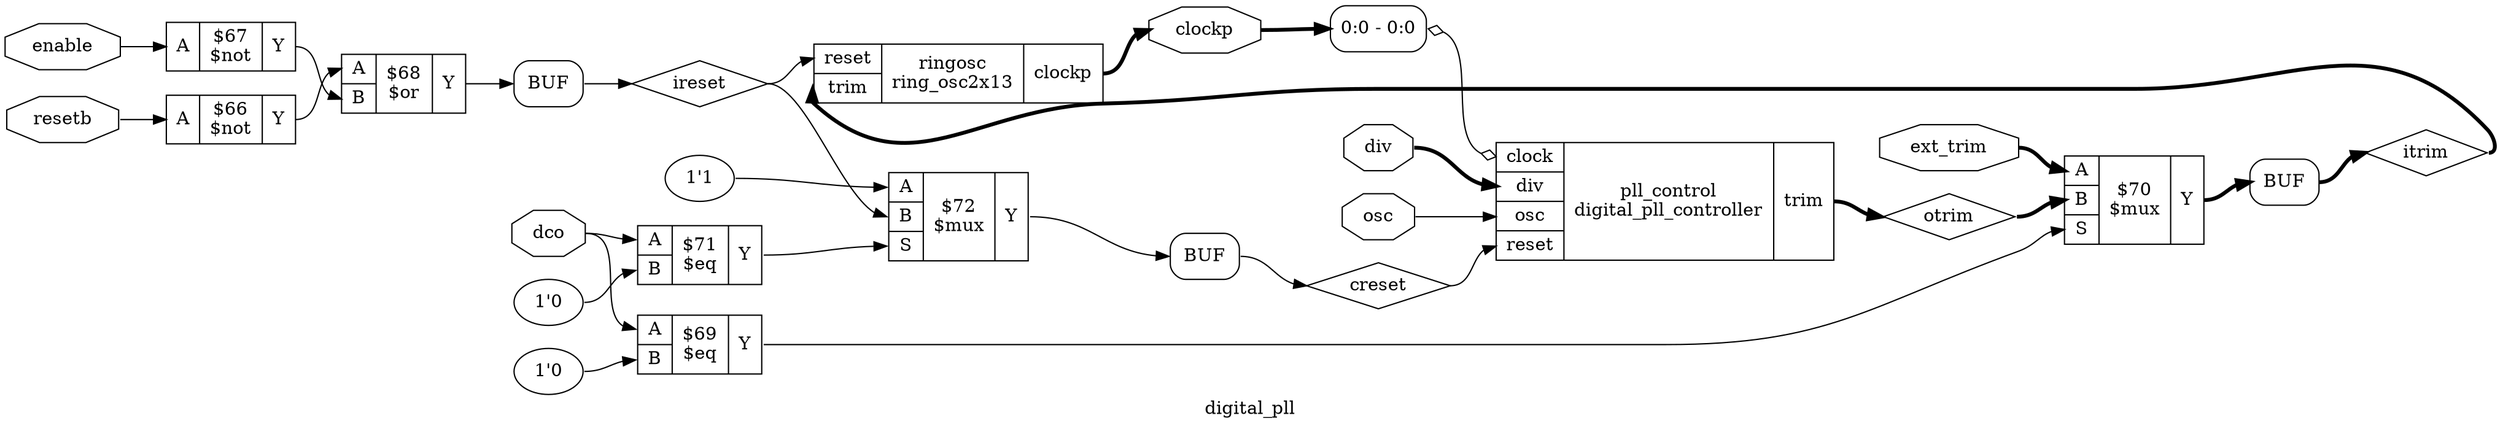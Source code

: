 digraph "digital_pll" {
label="digital_pll";
rankdir="LR";
remincross=true;
n8 [ shape=diamond, label="ireset", color="black", fontcolor="black" ];
n9 [ shape=diamond, label="creset", color="black", fontcolor="black" ];
n10 [ shape=diamond, label="otrim", color="black", fontcolor="black" ];
n11 [ shape=diamond, label="itrim", color="black", fontcolor="black" ];
n12 [ shape=octagon, label="clockp", color="black", fontcolor="black" ];
n13 [ shape=octagon, label="ext_trim", color="black", fontcolor="black" ];
n14 [ shape=octagon, label="dco", color="black", fontcolor="black" ];
n15 [ shape=octagon, label="div", color="black", fontcolor="black" ];
n16 [ shape=octagon, label="osc", color="black", fontcolor="black" ];
n17 [ shape=octagon, label="enable", color="black", fontcolor="black" ];
n18 [ shape=octagon, label="resetb", color="black", fontcolor="black" ];
c22 [ shape=record, label="{{<p19> clock|<p15> div|<p16> osc|<p20> reset}|pll_control\ndigital_pll_controller|{<p21> trim}}" ];
x0 [ shape=record, style=rounded, label="<s0> 0:0 - 0:0 " ];
x0:e -> c22:p19:w [arrowhead=odiamond, arrowtail=odiamond, dir=both, color="black", label=""];
c23 [ shape=record, label="{{<p20> reset|<p21> trim}|ringosc\nring_osc2x13|{<p12> clockp}}" ];
v1 [ label="1'1" ];
c28 [ shape=record, label="{{<p24> A|<p25> B|<p26> S}|$72\n$mux|{<p27> Y}}" ];
v2 [ label="1'0" ];
c29 [ shape=record, label="{{<p24> A|<p25> B}|$71\n$eq|{<p27> Y}}" ];
c30 [ shape=record, label="{{<p24> A|<p25> B|<p26> S}|$70\n$mux|{<p27> Y}}" ];
v3 [ label="1'0" ];
c31 [ shape=record, label="{{<p24> A|<p25> B}|$69\n$eq|{<p27> Y}}" ];
c32 [ shape=record, label="{{<p24> A|<p25> B}|$68\n$or|{<p27> Y}}" ];
c33 [ shape=record, label="{{<p24> A}|$67\n$not|{<p27> Y}}" ];
c34 [ shape=record, label="{{<p24> A}|$66\n$not|{<p27> Y}}" ];
x4 [shape=box, style=rounded, label="BUF"];
x5 [shape=box, style=rounded, label="BUF"];
x6 [shape=box, style=rounded, label="BUF"];
c28:p27:e -> x6:w:w [color="black", label=""];
c22:p21:e -> n10:w [color="black", style="setlinewidth(3)", label=""];
n10:e -> c30:p25:w [color="black", style="setlinewidth(3)", label=""];
x5:e:e -> n11:w [color="black", style="setlinewidth(3)", label=""];
n11:e -> c23:p21:w [color="black", style="setlinewidth(3)", label=""];
c23:p12:e -> n12:w [color="black", style="setlinewidth(3)", label=""];
n12:e -> x0:s0:w [color="black", style="setlinewidth(3)", label=""];
n13:e -> c30:p24:w [color="black", style="setlinewidth(3)", label=""];
n14:e -> c29:p24:w [color="black", label=""];
n14:e -> c31:p24:w [color="black", label=""];
n15:e -> c22:p15:w [color="black", style="setlinewidth(3)", label=""];
n16:e -> c22:p16:w [color="black", label=""];
n17:e -> c33:p24:w [color="black", label=""];
n18:e -> c34:p24:w [color="black", label=""];
c29:p27:e -> c28:p26:w [color="black", label=""];
c30:p27:e -> x5:w:w [color="black", style="setlinewidth(3)", label=""];
c31:p27:e -> c30:p26:w [color="black", label=""];
c32:p27:e -> x4:w:w [color="black", label=""];
c33:p27:e -> c32:p25:w [color="black", label=""];
c34:p27:e -> c32:p24:w [color="black", label=""];
x4:e:e -> n8:w [color="black", label=""];
n8:e -> c23:p20:w [color="black", label=""];
n8:e -> c28:p25:w [color="black", label=""];
x6:e:e -> n9:w [color="black", label=""];
n9:e -> c22:p20:w [color="black", label=""];
v1:e -> c28:p24:w [color="black", label=""];
v2:e -> c29:p25:w [color="black", label=""];
v3:e -> c31:p25:w [color="black", label=""];
}
